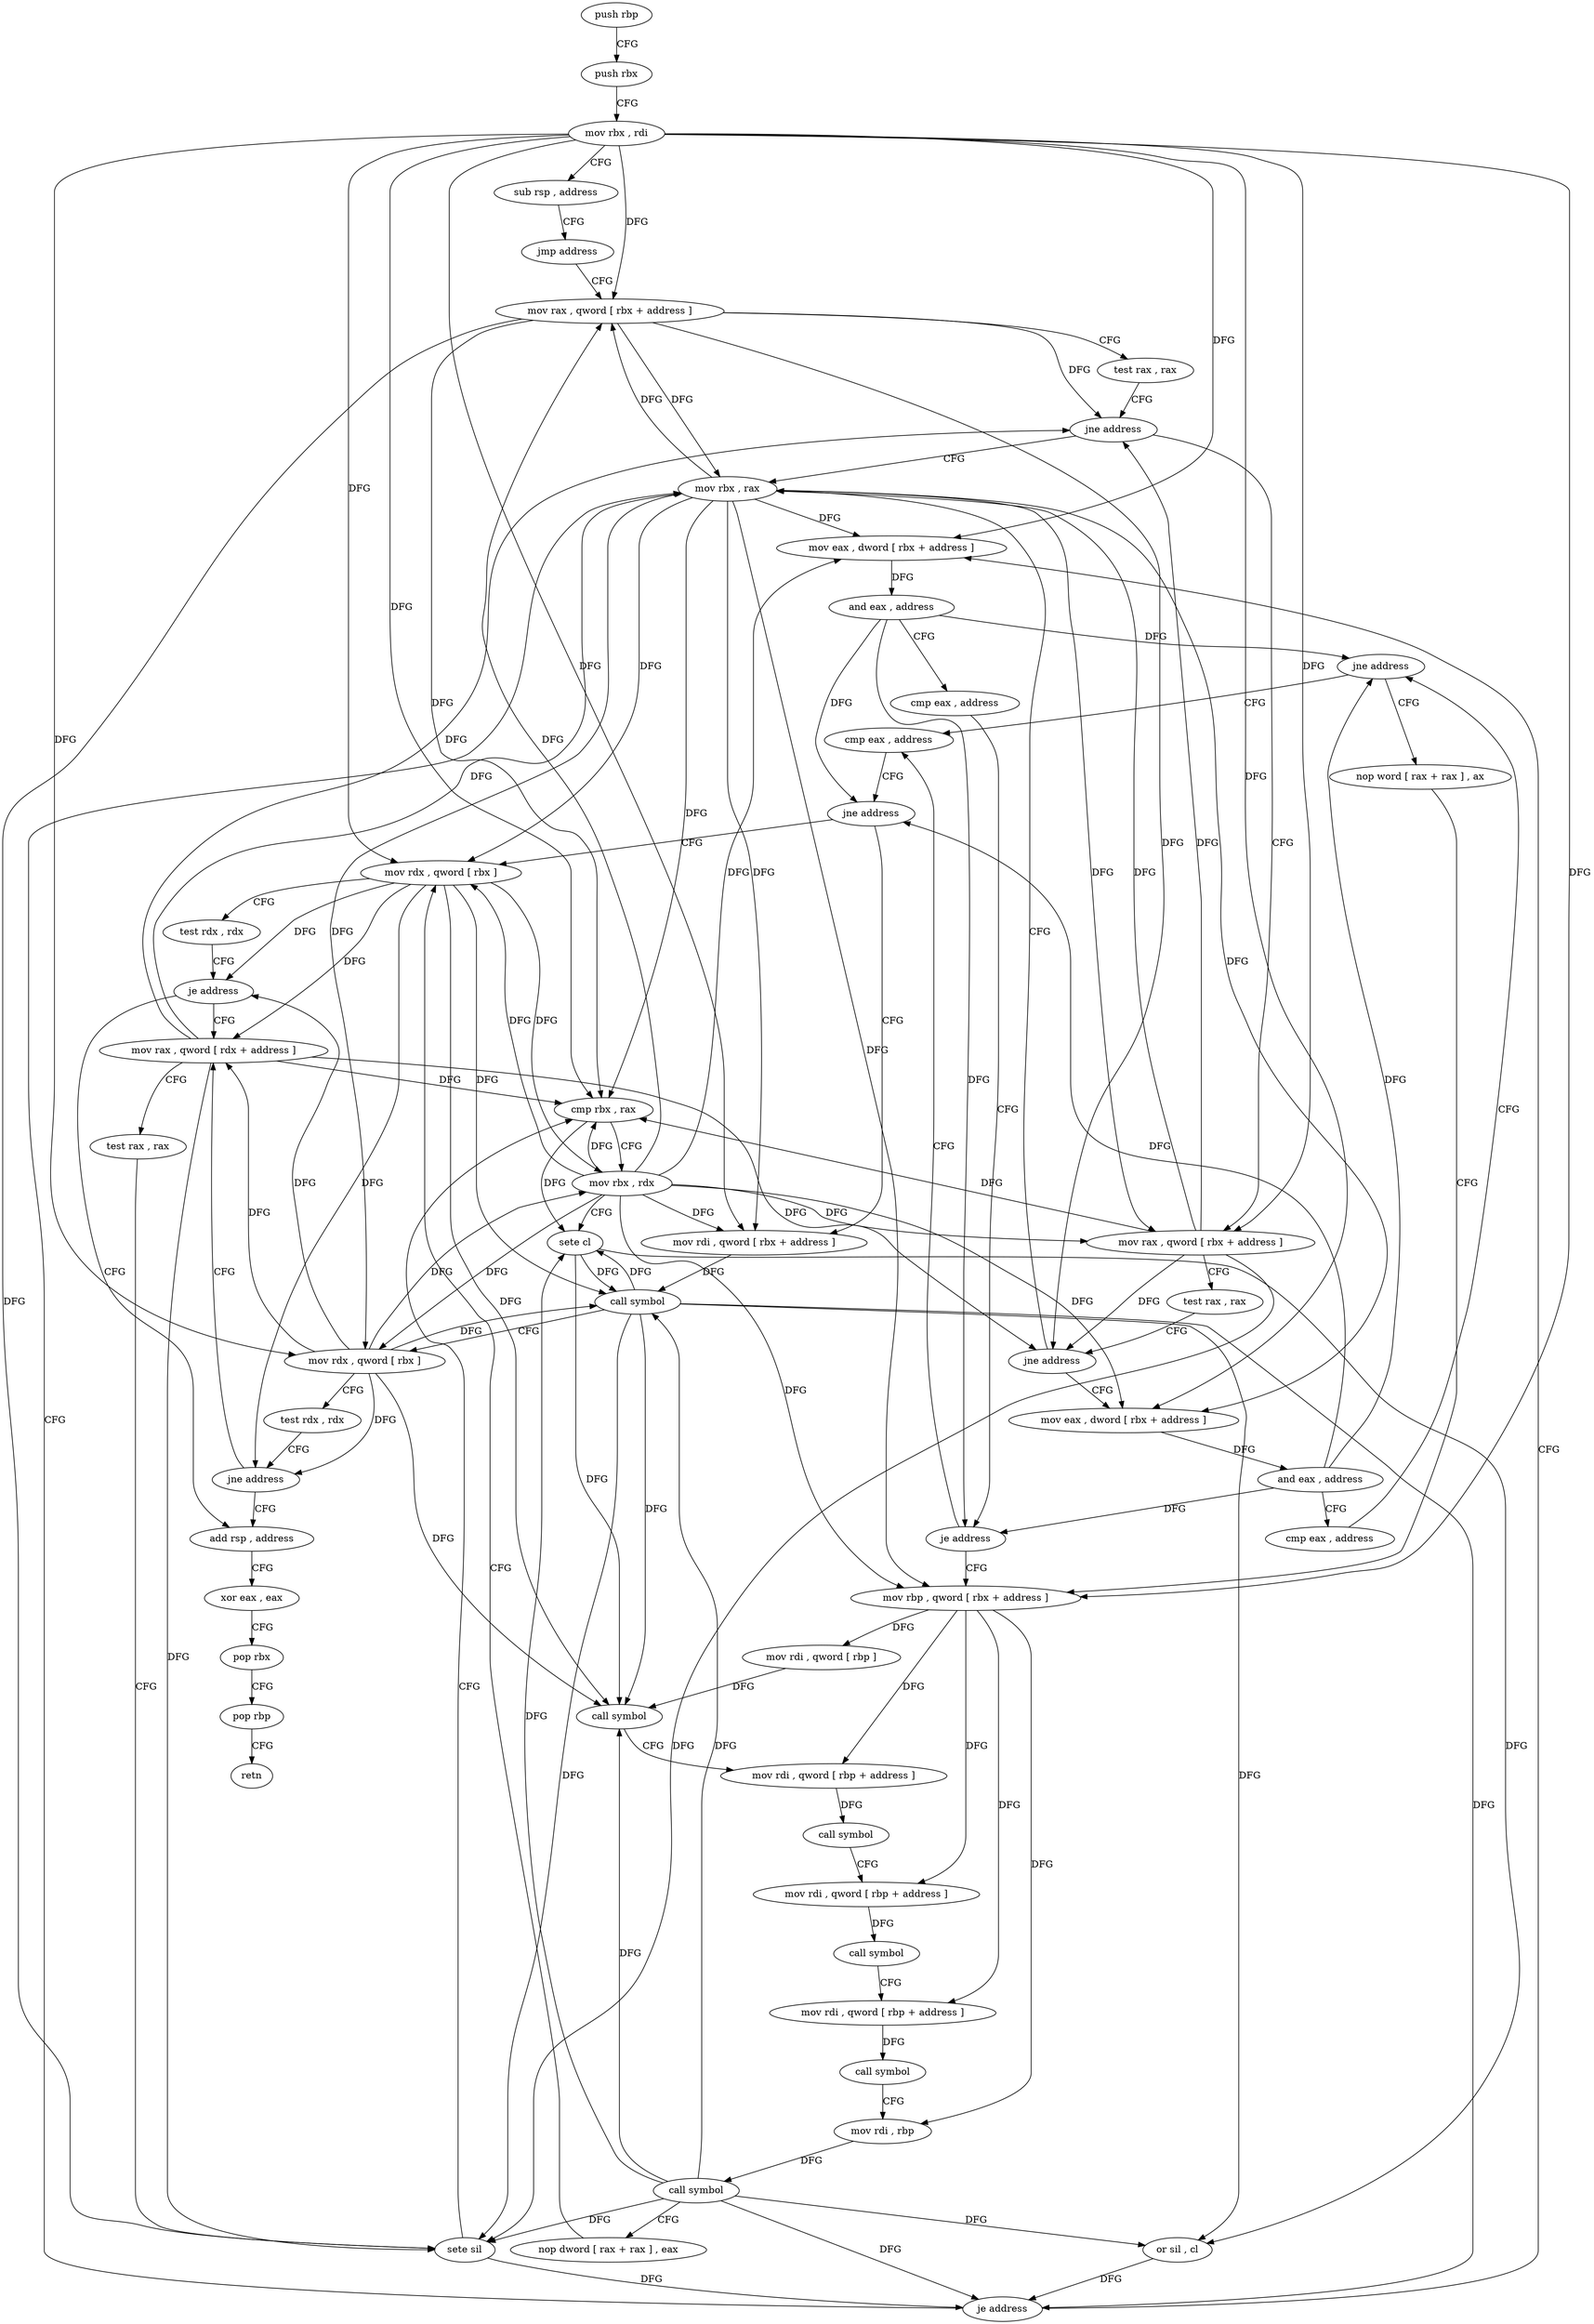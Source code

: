 digraph "func" {
"251728" [label = "push rbp" ]
"251729" [label = "push rbx" ]
"251730" [label = "mov rbx , rdi" ]
"251733" [label = "sub rsp , address" ]
"251737" [label = "jmp address" ]
"251747" [label = "mov rax , qword [ rbx + address ]" ]
"251751" [label = "test rax , rax" ]
"251754" [label = "jne address" ]
"251744" [label = "mov rbx , rax" ]
"251756" [label = "mov rax , qword [ rbx + address ]" ]
"251760" [label = "test rax , rax" ]
"251763" [label = "jne address" ]
"251765" [label = "mov eax , dword [ rbx + address ]" ]
"251768" [label = "and eax , address" ]
"251773" [label = "cmp eax , address" ]
"251776" [label = "jne address" ]
"251890" [label = "cmp eax , address" ]
"251778" [label = "nop word [ rax + rax ] , ax" ]
"251893" [label = "jne address" ]
"251840" [label = "mov rdx , qword [ rbx ]" ]
"251895" [label = "mov rdi , qword [ rbx + address ]" ]
"251784" [label = "mov rbp , qword [ rbx + address ]" ]
"251843" [label = "test rdx , rdx" ]
"251846" [label = "je address" ]
"251912" [label = "add rsp , address" ]
"251848" [label = "mov rax , qword [ rdx + address ]" ]
"251899" [label = "call symbol" ]
"251904" [label = "mov rdx , qword [ rbx ]" ]
"251907" [label = "test rdx , rdx" ]
"251910" [label = "jne address" ]
"251916" [label = "xor eax , eax" ]
"251918" [label = "pop rbx" ]
"251919" [label = "pop rbp" ]
"251920" [label = "retn" ]
"251852" [label = "test rax , rax" ]
"251855" [label = "sete sil" ]
"251859" [label = "cmp rbx , rax" ]
"251862" [label = "mov rbx , rdx" ]
"251865" [label = "sete cl" ]
"251868" [label = "or sil , cl" ]
"251871" [label = "je address" ]
"251877" [label = "mov eax , dword [ rbx + address ]" ]
"251880" [label = "and eax , address" ]
"251885" [label = "cmp eax , address" ]
"251888" [label = "je address" ]
"251788" [label = "mov rdi , qword [ rbp ]" ]
"251792" [label = "call symbol" ]
"251797" [label = "mov rdi , qword [ rbp + address ]" ]
"251801" [label = "call symbol" ]
"251806" [label = "mov rdi , qword [ rbp + address ]" ]
"251810" [label = "call symbol" ]
"251815" [label = "mov rdi , qword [ rbp + address ]" ]
"251819" [label = "call symbol" ]
"251824" [label = "mov rdi , rbp" ]
"251827" [label = "call symbol" ]
"251832" [label = "nop dword [ rax + rax ] , eax" ]
"251728" -> "251729" [ label = "CFG" ]
"251729" -> "251730" [ label = "CFG" ]
"251730" -> "251733" [ label = "CFG" ]
"251730" -> "251747" [ label = "DFG" ]
"251730" -> "251756" [ label = "DFG" ]
"251730" -> "251765" [ label = "DFG" ]
"251730" -> "251840" [ label = "DFG" ]
"251730" -> "251895" [ label = "DFG" ]
"251730" -> "251904" [ label = "DFG" ]
"251730" -> "251784" [ label = "DFG" ]
"251730" -> "251859" [ label = "DFG" ]
"251730" -> "251877" [ label = "DFG" ]
"251733" -> "251737" [ label = "CFG" ]
"251737" -> "251747" [ label = "CFG" ]
"251747" -> "251751" [ label = "CFG" ]
"251747" -> "251754" [ label = "DFG" ]
"251747" -> "251744" [ label = "DFG" ]
"251747" -> "251763" [ label = "DFG" ]
"251747" -> "251855" [ label = "DFG" ]
"251747" -> "251859" [ label = "DFG" ]
"251751" -> "251754" [ label = "CFG" ]
"251754" -> "251744" [ label = "CFG" ]
"251754" -> "251756" [ label = "CFG" ]
"251744" -> "251747" [ label = "DFG" ]
"251744" -> "251756" [ label = "DFG" ]
"251744" -> "251765" [ label = "DFG" ]
"251744" -> "251840" [ label = "DFG" ]
"251744" -> "251895" [ label = "DFG" ]
"251744" -> "251904" [ label = "DFG" ]
"251744" -> "251784" [ label = "DFG" ]
"251744" -> "251859" [ label = "DFG" ]
"251744" -> "251877" [ label = "DFG" ]
"251756" -> "251760" [ label = "CFG" ]
"251756" -> "251754" [ label = "DFG" ]
"251756" -> "251744" [ label = "DFG" ]
"251756" -> "251763" [ label = "DFG" ]
"251756" -> "251855" [ label = "DFG" ]
"251756" -> "251859" [ label = "DFG" ]
"251760" -> "251763" [ label = "CFG" ]
"251763" -> "251744" [ label = "CFG" ]
"251763" -> "251765" [ label = "CFG" ]
"251765" -> "251768" [ label = "DFG" ]
"251768" -> "251773" [ label = "CFG" ]
"251768" -> "251776" [ label = "DFG" ]
"251768" -> "251893" [ label = "DFG" ]
"251768" -> "251888" [ label = "DFG" ]
"251773" -> "251776" [ label = "CFG" ]
"251776" -> "251890" [ label = "CFG" ]
"251776" -> "251778" [ label = "CFG" ]
"251890" -> "251893" [ label = "CFG" ]
"251778" -> "251784" [ label = "CFG" ]
"251893" -> "251840" [ label = "CFG" ]
"251893" -> "251895" [ label = "CFG" ]
"251840" -> "251843" [ label = "CFG" ]
"251840" -> "251846" [ label = "DFG" ]
"251840" -> "251899" [ label = "DFG" ]
"251840" -> "251910" [ label = "DFG" ]
"251840" -> "251792" [ label = "DFG" ]
"251840" -> "251848" [ label = "DFG" ]
"251840" -> "251862" [ label = "DFG" ]
"251895" -> "251899" [ label = "DFG" ]
"251784" -> "251788" [ label = "DFG" ]
"251784" -> "251797" [ label = "DFG" ]
"251784" -> "251806" [ label = "DFG" ]
"251784" -> "251815" [ label = "DFG" ]
"251784" -> "251824" [ label = "DFG" ]
"251843" -> "251846" [ label = "CFG" ]
"251846" -> "251912" [ label = "CFG" ]
"251846" -> "251848" [ label = "CFG" ]
"251912" -> "251916" [ label = "CFG" ]
"251848" -> "251852" [ label = "CFG" ]
"251848" -> "251754" [ label = "DFG" ]
"251848" -> "251744" [ label = "DFG" ]
"251848" -> "251763" [ label = "DFG" ]
"251848" -> "251855" [ label = "DFG" ]
"251848" -> "251859" [ label = "DFG" ]
"251899" -> "251904" [ label = "CFG" ]
"251899" -> "251792" [ label = "DFG" ]
"251899" -> "251865" [ label = "DFG" ]
"251899" -> "251868" [ label = "DFG" ]
"251899" -> "251855" [ label = "DFG" ]
"251899" -> "251871" [ label = "DFG" ]
"251904" -> "251907" [ label = "CFG" ]
"251904" -> "251846" [ label = "DFG" ]
"251904" -> "251899" [ label = "DFG" ]
"251904" -> "251910" [ label = "DFG" ]
"251904" -> "251792" [ label = "DFG" ]
"251904" -> "251848" [ label = "DFG" ]
"251904" -> "251862" [ label = "DFG" ]
"251907" -> "251910" [ label = "CFG" ]
"251910" -> "251848" [ label = "CFG" ]
"251910" -> "251912" [ label = "CFG" ]
"251916" -> "251918" [ label = "CFG" ]
"251918" -> "251919" [ label = "CFG" ]
"251919" -> "251920" [ label = "CFG" ]
"251852" -> "251855" [ label = "CFG" ]
"251855" -> "251859" [ label = "CFG" ]
"251855" -> "251871" [ label = "DFG" ]
"251859" -> "251862" [ label = "CFG" ]
"251859" -> "251865" [ label = "DFG" ]
"251862" -> "251865" [ label = "CFG" ]
"251862" -> "251747" [ label = "DFG" ]
"251862" -> "251756" [ label = "DFG" ]
"251862" -> "251765" [ label = "DFG" ]
"251862" -> "251840" [ label = "DFG" ]
"251862" -> "251895" [ label = "DFG" ]
"251862" -> "251904" [ label = "DFG" ]
"251862" -> "251784" [ label = "DFG" ]
"251862" -> "251859" [ label = "DFG" ]
"251862" -> "251877" [ label = "DFG" ]
"251865" -> "251868" [ label = "DFG" ]
"251865" -> "251899" [ label = "DFG" ]
"251865" -> "251792" [ label = "DFG" ]
"251868" -> "251871" [ label = "DFG" ]
"251871" -> "251744" [ label = "CFG" ]
"251871" -> "251877" [ label = "CFG" ]
"251877" -> "251880" [ label = "DFG" ]
"251880" -> "251885" [ label = "CFG" ]
"251880" -> "251776" [ label = "DFG" ]
"251880" -> "251893" [ label = "DFG" ]
"251880" -> "251888" [ label = "DFG" ]
"251885" -> "251888" [ label = "CFG" ]
"251888" -> "251784" [ label = "CFG" ]
"251888" -> "251890" [ label = "CFG" ]
"251788" -> "251792" [ label = "DFG" ]
"251792" -> "251797" [ label = "CFG" ]
"251797" -> "251801" [ label = "DFG" ]
"251801" -> "251806" [ label = "CFG" ]
"251806" -> "251810" [ label = "DFG" ]
"251810" -> "251815" [ label = "CFG" ]
"251815" -> "251819" [ label = "DFG" ]
"251819" -> "251824" [ label = "CFG" ]
"251824" -> "251827" [ label = "DFG" ]
"251827" -> "251832" [ label = "CFG" ]
"251827" -> "251899" [ label = "DFG" ]
"251827" -> "251792" [ label = "DFG" ]
"251827" -> "251865" [ label = "DFG" ]
"251827" -> "251868" [ label = "DFG" ]
"251827" -> "251855" [ label = "DFG" ]
"251827" -> "251871" [ label = "DFG" ]
"251832" -> "251840" [ label = "CFG" ]
}
